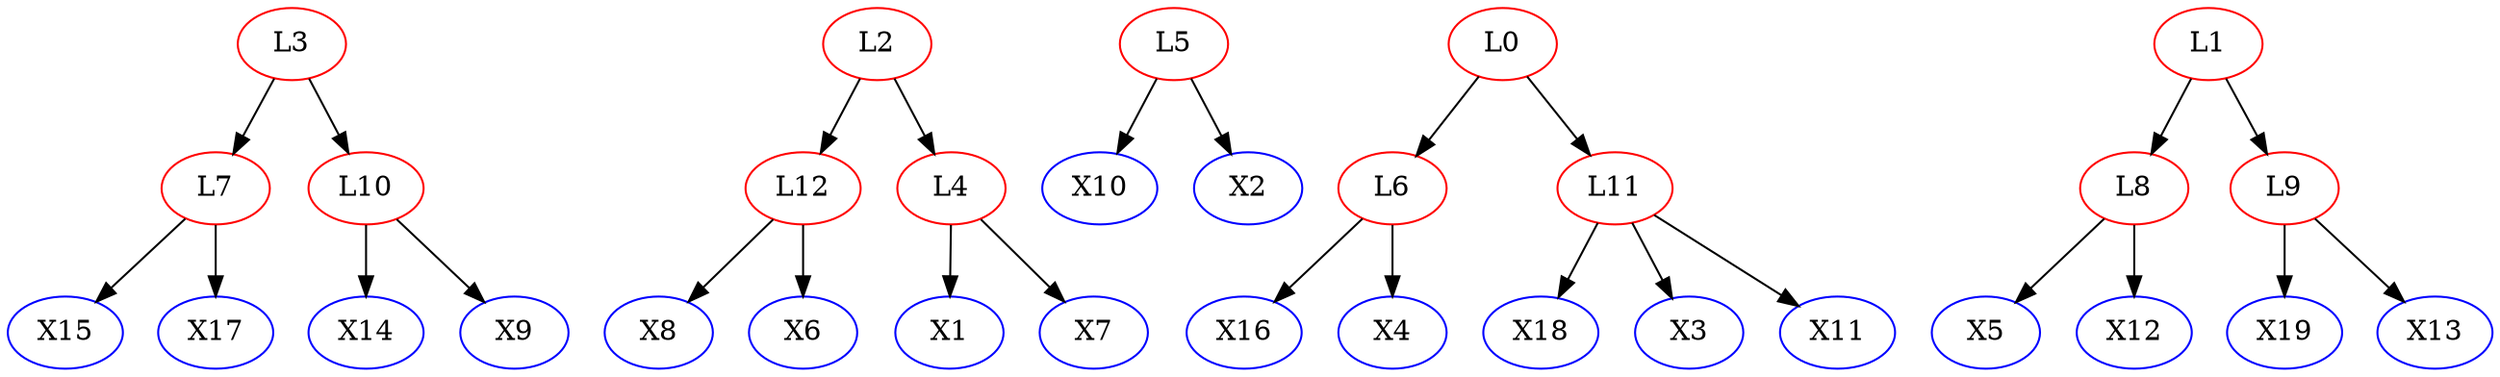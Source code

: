digraph {
X14 [color = blue]; X8 [color = blue]; L12 [color = red]; X1 [color = blue]; L5 [color = red]; L4 [color = red]; X18 [color = blue]; X6 [color = blue]; X5 [color = blue]; L1 [color = red]; L7 [color = red]; L8 [color = red]; L3 [color = red]; X19 [color = blue]; X7 [color = blue]; X10 [color = blue]; X12 [color = blue]; L9 [color = red]; L2 [color = red]; X3 [color = blue]; X13 [color = blue]; X9 [color = blue]; L0 [color = red]; X16 [color = blue]; X2 [color = blue]; X4 [color = blue]; X11 [color = blue]; L6 [color = red]; X15 [color = blue]; X17 [color = blue]; L10 [color = red]; L11 [color = red]; 
subgraph Undirected {
edge [dir=none, color=black]
}

subgraph Directed {
edge [color=black]
L6 -> X16
L7 -> X17
L9 -> X19
L12 -> X6
L5 -> X10
L8 -> X5
L5 -> X2
L11 -> X3
L11 -> X18
L0 -> L11
L7 -> X15
L0 -> L6
L10 -> X14
L2 -> L12
L6 -> X4
L3 -> L7
L11 -> X11
L9 -> X13
L3 -> L10
L1 -> L9
L1 -> L8
L12 -> X8
L4 -> X1
L8 -> X12
L4 -> X7
L10 -> X9
L2 -> L4
}

}
